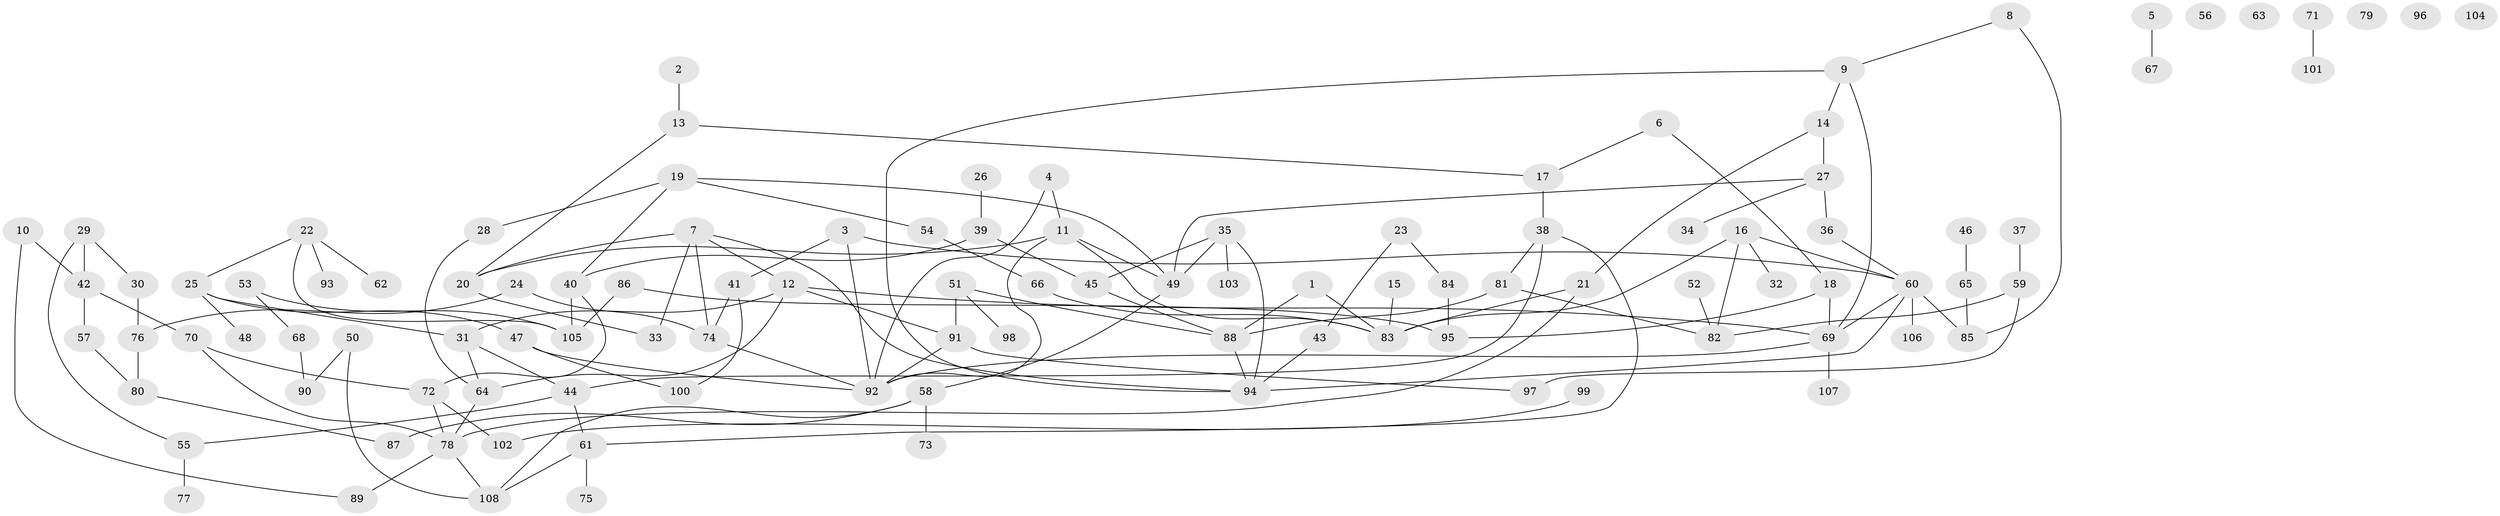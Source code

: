 // Generated by graph-tools (version 1.1) at 2025/49/03/09/25 03:49:11]
// undirected, 108 vertices, 144 edges
graph export_dot {
graph [start="1"]
  node [color=gray90,style=filled];
  1;
  2;
  3;
  4;
  5;
  6;
  7;
  8;
  9;
  10;
  11;
  12;
  13;
  14;
  15;
  16;
  17;
  18;
  19;
  20;
  21;
  22;
  23;
  24;
  25;
  26;
  27;
  28;
  29;
  30;
  31;
  32;
  33;
  34;
  35;
  36;
  37;
  38;
  39;
  40;
  41;
  42;
  43;
  44;
  45;
  46;
  47;
  48;
  49;
  50;
  51;
  52;
  53;
  54;
  55;
  56;
  57;
  58;
  59;
  60;
  61;
  62;
  63;
  64;
  65;
  66;
  67;
  68;
  69;
  70;
  71;
  72;
  73;
  74;
  75;
  76;
  77;
  78;
  79;
  80;
  81;
  82;
  83;
  84;
  85;
  86;
  87;
  88;
  89;
  90;
  91;
  92;
  93;
  94;
  95;
  96;
  97;
  98;
  99;
  100;
  101;
  102;
  103;
  104;
  105;
  106;
  107;
  108;
  1 -- 83;
  1 -- 88;
  2 -- 13;
  3 -- 41;
  3 -- 60;
  3 -- 92;
  4 -- 11;
  4 -- 92;
  5 -- 67;
  6 -- 17;
  6 -- 18;
  7 -- 12;
  7 -- 20;
  7 -- 33;
  7 -- 74;
  7 -- 94;
  8 -- 9;
  8 -- 85;
  9 -- 14;
  9 -- 69;
  9 -- 94;
  10 -- 42;
  10 -- 89;
  11 -- 20;
  11 -- 49;
  11 -- 83;
  11 -- 92;
  12 -- 31;
  12 -- 64;
  12 -- 69;
  12 -- 91;
  13 -- 17;
  13 -- 20;
  14 -- 21;
  14 -- 27;
  15 -- 83;
  16 -- 32;
  16 -- 60;
  16 -- 82;
  16 -- 83;
  17 -- 38;
  18 -- 69;
  18 -- 95;
  19 -- 28;
  19 -- 40;
  19 -- 49;
  19 -- 54;
  20 -- 33;
  21 -- 78;
  21 -- 83;
  22 -- 25;
  22 -- 62;
  22 -- 93;
  22 -- 105;
  23 -- 43;
  23 -- 84;
  24 -- 74;
  24 -- 76;
  25 -- 31;
  25 -- 47;
  25 -- 48;
  26 -- 39;
  27 -- 34;
  27 -- 36;
  27 -- 49;
  28 -- 64;
  29 -- 30;
  29 -- 42;
  29 -- 55;
  30 -- 76;
  31 -- 44;
  31 -- 64;
  35 -- 45;
  35 -- 49;
  35 -- 94;
  35 -- 103;
  36 -- 60;
  37 -- 59;
  38 -- 44;
  38 -- 61;
  38 -- 81;
  39 -- 40;
  39 -- 45;
  40 -- 72;
  40 -- 105;
  41 -- 74;
  41 -- 100;
  42 -- 57;
  42 -- 70;
  43 -- 94;
  44 -- 55;
  44 -- 61;
  45 -- 88;
  46 -- 65;
  47 -- 92;
  47 -- 100;
  49 -- 58;
  50 -- 90;
  50 -- 108;
  51 -- 88;
  51 -- 91;
  51 -- 98;
  52 -- 82;
  53 -- 68;
  53 -- 105;
  54 -- 66;
  55 -- 77;
  57 -- 80;
  58 -- 73;
  58 -- 87;
  58 -- 108;
  59 -- 82;
  59 -- 97;
  60 -- 69;
  60 -- 85;
  60 -- 94;
  60 -- 106;
  61 -- 75;
  61 -- 108;
  64 -- 78;
  65 -- 85;
  66 -- 83;
  68 -- 90;
  69 -- 92;
  69 -- 107;
  70 -- 72;
  70 -- 78;
  71 -- 101;
  72 -- 78;
  72 -- 102;
  74 -- 92;
  76 -- 80;
  78 -- 89;
  78 -- 108;
  80 -- 87;
  81 -- 82;
  81 -- 88;
  84 -- 95;
  86 -- 95;
  86 -- 105;
  88 -- 94;
  91 -- 92;
  91 -- 97;
  99 -- 102;
}
